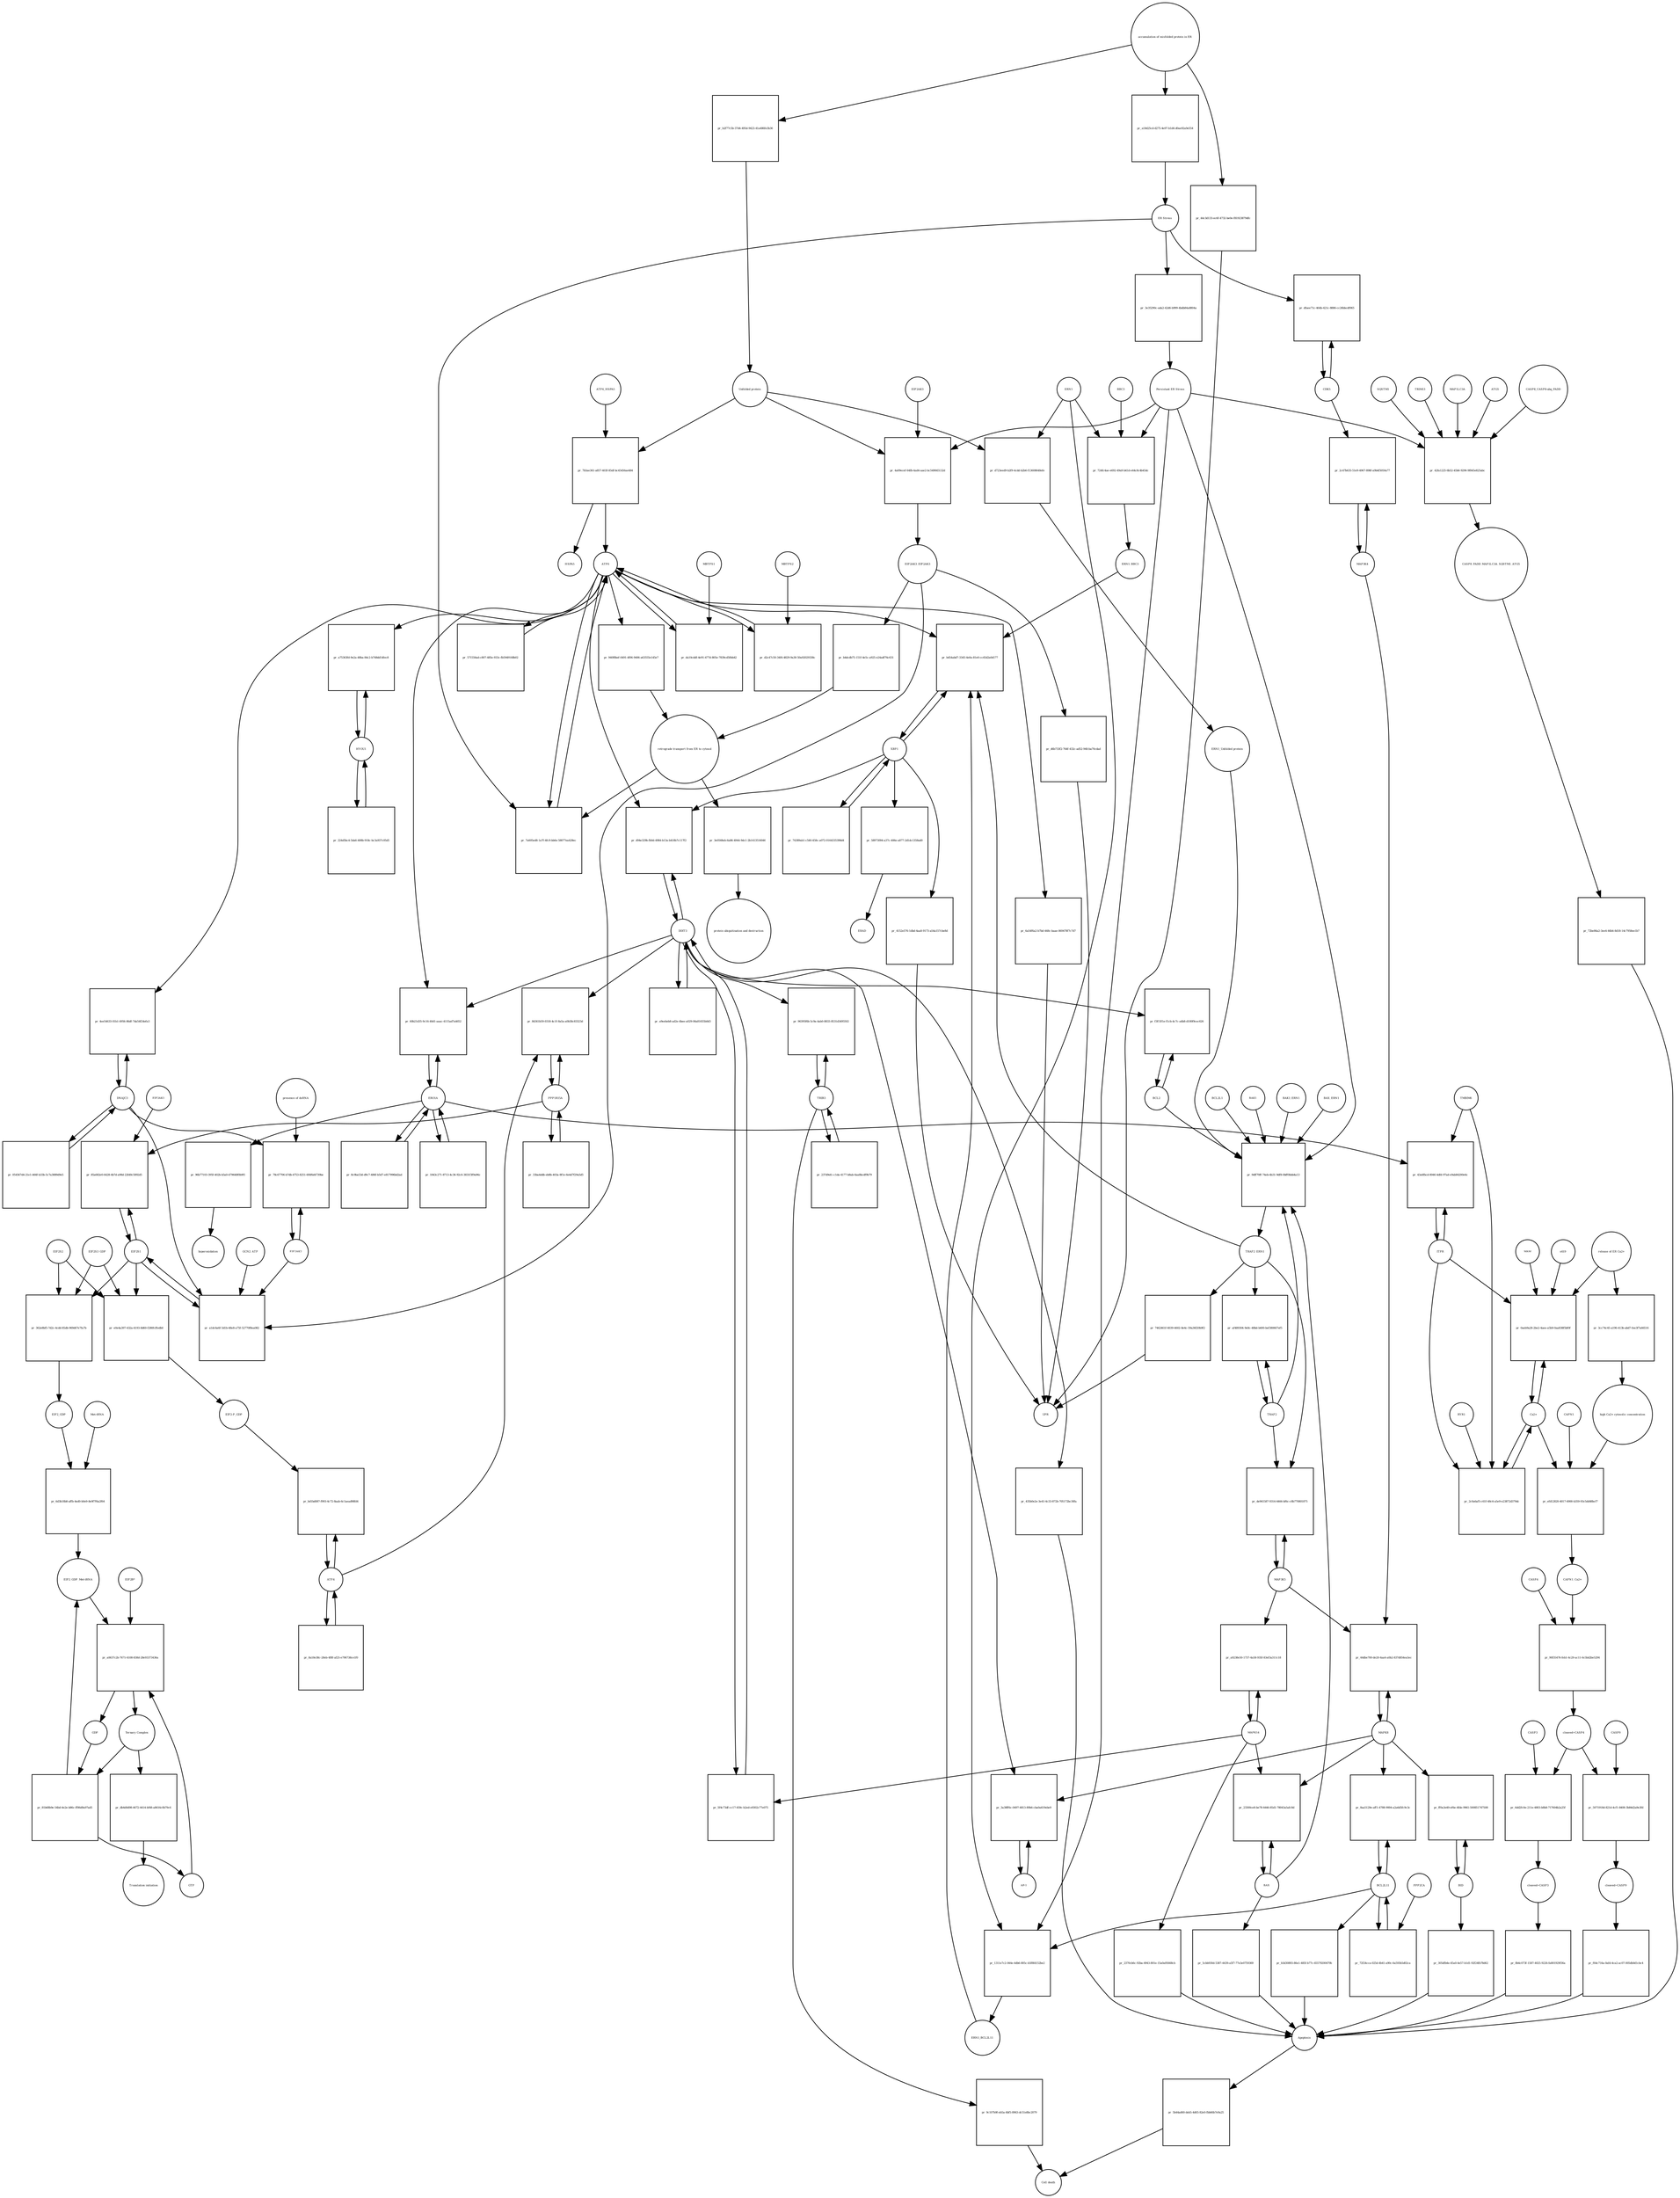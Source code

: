 strict digraph  {
ATF6_HSPA5 [annotation="", bipartite=0, cls=complex, fontsize=4, label=ATF6_HSPA5, shape=circle];
"pr_7b5ae361-a857-403f-85df-bc45456ae484" [annotation="", bipartite=1, cls=process, fontsize=4, label="pr_7b5ae361-a857-403f-85df-bc45456ae484", shape=square];
ATF6 [annotation="urn_miriam_hgnc.symbol_ATF6", bipartite=0, cls=macromolecule, fontsize=4, label=ATF6, shape=circle];
HSPA5 [annotation="urn_miriam_hgnc.symbol_HSPA5", bipartite=0, cls=macromolecule, fontsize=4, label=HSPA5, shape=circle];
"Unfolded protein" [annotation="", bipartite=0, cls=macromolecule, fontsize=4, label="Unfolded protein", shape=circle];
ERN1 [annotation="urn_miriam_hgnc.symbol_ERN1", bipartite=0, cls=macromolecule, fontsize=4, label=ERN1, shape=circle];
"pr_d723eed9-b2f9-4cdd-b2b6-f13608648efe" [annotation="", bipartite=1, cls=process, fontsize=4, label="pr_d723eed9-b2f9-4cdd-b2b6-f13608648efe", shape=square];
"ERN1_Unfolded protein" [annotation="", bipartite=0, cls=complex, fontsize=4, label="ERN1_Unfolded protein", shape=circle];
EIF2AK3_EIF2AK3 [annotation="", bipartite=0, cls=complex, fontsize=4, label=EIF2AK3_EIF2AK3, shape=circle];
"pr_b4dcdb75-151f-4e5c-a925-e24adf76c631" [annotation="", bipartite=1, cls=process, fontsize=4, label="pr_b4dcdb75-151f-4e5c-a925-e24adf76c631", shape=square];
"retrograde transport from ER to cytosol" [annotation="", bipartite=0, cls=phenotype, fontsize=4, label="retrograde transport from ER to cytosol", shape=circle];
"pr_940f8bef-0491-4f06-9406-a63555e145e7" [annotation="", bipartite=1, cls=process, fontsize=4, label="pr_940f8bef-0491-4f06-9406-a63555e145e7", shape=square];
"pr_3e0568eb-6a86-4944-9dc1-2b1413516046" [annotation="", bipartite=1, cls=process, fontsize=4, label="pr_3e0568eb-6a86-4944-9dc1-2b1413516046", shape=square];
"protein ubiquitination and destruction" [annotation="", bipartite=0, cls=phenotype, fontsize=4, label="protein ubiquitination and destruction", shape=circle];
"pr_9dff70ff-74eb-4b31-9df8-0bff0bbb4a13" [annotation="", bipartite=1, cls=process, fontsize=4, label="pr_9dff70ff-74eb-4b31-9df8-0bff0bbb4a13", shape=square];
TRAF2_ERN1 [annotation="", bipartite=0, cls=complex, fontsize=4, label=TRAF2_ERN1, shape=circle];
BAK1_ERN1 [annotation="", bipartite=0, cls=complex, fontsize=4, label=BAK1_ERN1, shape=circle];
BAX_ERN1 [annotation="", bipartite=0, cls=complex, fontsize=4, label=BAX_ERN1, shape=circle];
BCL2 [annotation="urn_miriam_hgnc.symbol_BCL2", bipartite=0, cls="nucleic acid feature", fontsize=4, label=BCL2, shape=circle];
BCL2L1 [annotation="urn_miriam_hgnc.symbol_BCL2L1", bipartite=0, cls=macromolecule, fontsize=4, label=BCL2L1, shape=circle];
"Persistant ER Stress" [annotation="", bipartite=0, cls=phenotype, fontsize=4, label="Persistant ER Stress", shape=circle];
BAX [annotation="urn_miriam_hgnc.symbol_BAX", bipartite=0, cls=macromolecule, fontsize=4, label=BAX, shape=circle];
BAK1 [annotation="urn_miriam_hgnc.symbol_BAK1", bipartite=0, cls=macromolecule, fontsize=4, label=BAK1, shape=circle];
TRAF2 [annotation="urn_miriam_hgnc.symbol_TRAF2", bipartite=0, cls=macromolecule, fontsize=4, label=TRAF2, shape=circle];
XBP1 [annotation="urn_miriam_hgnc.symbol_XBP1", bipartite=0, cls=macromolecule, fontsize=4, label=XBP1, shape=circle];
"pr_b454abd7-3345-4e0a-81e0-cc45d2a0d177" [annotation="", bipartite=1, cls=process, fontsize=4, label="pr_b454abd7-3345-4e0a-81e0-cc45d2a0d177", shape=square];
ERN1_BBC3 [annotation="", bipartite=0, cls=complex, fontsize=4, label=ERN1_BBC3, shape=circle];
ERN1_BCL2L11 [annotation="", bipartite=0, cls=complex, fontsize=4, label=ERN1_BCL2L11, shape=circle];
"pr_74389ab1-c540-458c-a072-0164335398d4" [annotation="", bipartite=1, cls=process, fontsize=4, label="pr_74389ab1-c540-458c-a072-0164335398d4", shape=square];
"pr_58973094-a37c-406e-a877-2d1dc1358ad0" [annotation="", bipartite=1, cls=process, fontsize=4, label="pr_58973094-a37c-406e-a877-2d1dc1358ad0", shape=square];
ERAD [annotation="", bipartite=0, cls=phenotype, fontsize=4, label=ERAD, shape=circle];
"pr_4152e576-1dbd-4aa8-9173-a54a157cbe8d" [annotation="", bipartite=1, cls=process, fontsize=4, label="pr_4152e576-1dbd-4aa8-9173-a54a157cbe8d", shape=square];
UPR [annotation="", bipartite=0, cls=phenotype, fontsize=4, label=UPR, shape=circle];
"pr_af489304-9e8c-48bd-b400-bef380667ef5" [annotation="", bipartite=1, cls=process, fontsize=4, label="pr_af489304-9e8c-48bd-b400-bef380667ef5", shape=square];
MAPK8 [annotation="urn_miriam_hgnc.symbol_MAPK8", bipartite=0, cls=macromolecule, fontsize=4, label=MAPK8, shape=circle];
"pr_44dbe700-de20-4aa4-a0b2-837d854ea5ec" [annotation="", bipartite=1, cls=process, fontsize=4, label="pr_44dbe700-de20-4aa4-a0b2-837d854ea5ec", shape=square];
MAP3K4 [annotation="urn_miriam_hgnc.symbol_MAP3K4", bipartite=0, cls=macromolecule, fontsize=4, label=MAP3K4, shape=circle];
MAP3K5 [annotation="urn_miriam_hgnc.symbol_MAP3K5", bipartite=0, cls=macromolecule, fontsize=4, label=MAP3K5, shape=circle];
MAPK14 [annotation="urn_miriam_hgnc.symbol_MAPK14", bipartite=0, cls=macromolecule, fontsize=4, label=MAPK14, shape=circle];
"pr_a9238e50-1737-4a58-935f-83ef3a311c18" [annotation="", bipartite=1, cls=process, fontsize=4, label="pr_a9238e50-1737-4a58-935f-83ef3a311c18", shape=square];
"pr_2370cb6c-92ba-4943-801e-15a0a95668cb" [annotation="", bipartite=1, cls=process, fontsize=4, label="pr_2370cb6c-92ba-4943-801e-15a0a95668cb", shape=square];
Apoptosis [annotation="", bipartite=0, cls=phenotype, fontsize=4, label=Apoptosis, shape=circle];
DDIT3 [annotation="urn_miriam_hgnc.symbol_DDIT3", bipartite=0, cls=macromolecule, fontsize=4, label=DDIT3, shape=circle];
"pr_5f4c73df-cc17-459c-b2ed-e9302c77e075" [annotation="", bipartite=1, cls=process, fontsize=4, label="pr_5f4c73df-cc17-459c-b2ed-e9302c77e075", shape=square];
"pr_435b0e2e-3e41-4c33-872b-705172bc30fa" [annotation="", bipartite=1, cls=process, fontsize=4, label="pr_435b0e2e-3e41-4c33-872b-705172bc30fa", shape=square];
"pr_f3f15f1e-f1cb-4c7c-a4b8-d100f9cec626" [annotation="", bipartite=1, cls=process, fontsize=4, label="pr_f3f15f1e-f1cb-4c7c-a4b8-d100f9cec626", shape=square];
"pr_7a605ed8-1a7f-4fc9-bb6e-58077ea428ec" [annotation="", bipartite=1, cls=process, fontsize=4, label="pr_7a605ed8-1a7f-4fc9-bb6e-58077ea428ec", shape=square];
"ER Stress" [annotation="", bipartite=0, cls=phenotype, fontsize=4, label="ER Stress", shape=circle];
"pr_da10cddf-4e91-477d-805e-7839cd50bb42" [annotation="", bipartite=1, cls=process, fontsize=4, label="pr_da10cddf-4e91-477d-805e-7839cd50bb42", shape=square];
MBTPS1 [annotation="urn_miriam_hgnc.symbol_MBTPS1", bipartite=0, cls=macromolecule, fontsize=4, label=MBTPS1, shape=circle];
"pr_d2c47c50-34f4-4829-9a30-50a92029338c" [annotation="", bipartite=1, cls=process, fontsize=4, label="pr_d2c47c50-34f4-4829-9a30-50a92029338c", shape=square];
MBTPS2 [annotation="urn_miriam_hgnc.symbol_MBTPS2", bipartite=0, cls=macromolecule, fontsize=4, label=MBTPS2, shape=circle];
"pr_571556ad-c807-485e-933c-fb5949168b02" [annotation="", bipartite=1, cls=process, fontsize=4, label="pr_571556ad-c807-485e-933c-fb5949168b02", shape=square];
"pr_a9eebeb8-ad2e-4bee-a029-06a81655b0d3" [annotation="", bipartite=1, cls=process, fontsize=4, label="pr_a9eebeb8-ad2e-4bee-a029-06a81655b0d3", shape=square];
"pr_d94e329b-fb0d-4984-b13a-b418b7c117f2" [annotation="", bipartite=1, cls=process, fontsize=4, label="pr_d94e329b-fb0d-4984-b13a-b418b7c117f2", shape=square];
EIF2S1 [annotation="urn_miriam_hgnc.symbol_EIF2S1", bipartite=0, cls=macromolecule, fontsize=4, label=EIF2S1, shape=circle];
"pr_a1dc6a6f-5d1b-48e8-a75f-52770f8ea082" [annotation="", bipartite=1, cls=process, fontsize=4, label="pr_a1dc6a6f-5d1b-48e8-a75f-52770f8ea082", shape=square];
GCN2_ATP [annotation="", bipartite=0, cls=complex, fontsize=4, label=GCN2_ATP, shape=circle];
EIF2AK2 [annotation="urn_miriam_hgnc.symbol_EIF2AK2", bipartite=0, cls=macromolecule, fontsize=4, label=EIF2AK2, shape=circle];
DNAJC3 [annotation="urn_miriam_hgnc.symbol_DNAJC3", bipartite=0, cls=macromolecule, fontsize=4, label=DNAJC3, shape=circle];
EIF2S2 [annotation="urn_miriam_hgnc.symbol_EIF2S2", bipartite=0, cls=macromolecule, fontsize=4, label=EIF2S2, shape=circle];
"pr_362e8bf5-7d2c-4cdd-85db-969d67e7fa7b" [annotation="", bipartite=1, cls=process, fontsize=4, label="pr_362e8bf5-7d2c-4cdd-85db-969d67e7fa7b", shape=square];
EIF2S3_GDP [annotation="", bipartite=0, cls=complex, fontsize=4, label=EIF2S3_GDP, shape=circle];
EIF2_GDP [annotation="", bipartite=0, cls=complex, fontsize=4, label=EIF2_GDP, shape=circle];
"EIF2_GDP_Met-tRNA" [annotation="", bipartite=0, cls=complex, fontsize=4, label="EIF2_GDP_Met-tRNA", shape=circle];
"pr_a0637c2b-7671-4108-838d-28e93373436a" [annotation="", bipartite=1, cls=process, fontsize=4, label="pr_a0637c2b-7671-4108-838d-28e93373436a", shape=square];
"Ternary Complex" [annotation="", bipartite=0, cls=complex, fontsize=4, label="Ternary Complex", shape=circle];
"EIF2B*" [annotation="", bipartite=0, cls=complex, fontsize=4, label="EIF2B*", shape=circle];
GTP [annotation="urn_miriam_obo.chebi_CHEBI%3A57600", bipartite=0, cls="simple chemical", fontsize=4, label=GTP, shape=circle];
GDP [annotation="urn_miriam_obo.chebi_CHEBI%3A65180", bipartite=0, cls="simple chemical", fontsize=4, label=GDP, shape=circle];
"pr_81b68b9e-54bd-4e2e-b86c-ff86d9a97ad5" [annotation="", bipartite=1, cls=process, fontsize=4, label="pr_81b68b9e-54bd-4e2e-b86c-ff86d9a97ad5", shape=square];
ATF4 [annotation="urn_miriam_hgnc.symbol_ATF4", bipartite=0, cls=macromolecule, fontsize=4, label=ATF4, shape=circle];
"pr_bd1bd087-f993-4c72-8aab-6c1aead98fd4" [annotation="", bipartite=1, cls=process, fontsize=4, label="pr_bd1bd087-f993-4c72-8aab-6c1aead98fd4", shape=square];
"EIF2-P_GDP" [annotation="", bipartite=0, cls=complex, fontsize=4, label="EIF2-P_GDP", shape=circle];
"pr_8a18e38c-28eb-4f8f-af25-e796738ce1f0" [annotation="", bipartite=1, cls=process, fontsize=4, label="pr_8a18e38c-28eb-4f8f-af25-e796738ce1f0", shape=square];
PPP1R15A [annotation="urn_miriam_hgnc.symbol_PPP1R15A", bipartite=0, cls=macromolecule, fontsize=4, label=PPP1R15A, shape=circle];
"pr_84361b59-0318-4c1f-8a5a-a0b58c83323d" [annotation="", bipartite=1, cls=process, fontsize=4, label="pr_84361b59-0318-4c1f-8a5a-a0b58c83323d", shape=square];
"pr_33ba4ddb-eb8b-403a-8f1e-6e4d7f29a5d5" [annotation="", bipartite=1, cls=process, fontsize=4, label="pr_33ba4ddb-eb8b-403a-8f1e-6e4d7f29a5d5", shape=square];
"pr_db4d0d98-4672-4414-bf48-a8616c0b79c6" [annotation="", bipartite=1, cls=process, fontsize=4, label="pr_db4d0d98-4672-4414-bf48-a8616c0b79c6", shape=square];
"Translation initiation" [annotation="", bipartite=0, cls=phenotype, fontsize=4, label="Translation initiation", shape=circle];
"pr_de961587-9314-4466-bf6c-c8b770801875" [annotation="", bipartite=1, cls=process, fontsize=4, label="pr_de961587-9314-4466-bf6c-c8b770801875", shape=square];
ERO1A [annotation="urn_miriam_hgnc.symbol_ERO1A", bipartite=0, cls=macromolecule, fontsize=4, label=ERO1A, shape=circle];
"pr_60b21d35-9c16-40d1-aaac-4115ad7a4652" [annotation="", bipartite=1, cls=process, fontsize=4, label="pr_60b21d35-9c16-40d1-aaac-4115ad7a4652", shape=square];
"pr_1843c271-8713-4c36-92c6-3831f3f9a96c" [annotation="", bipartite=1, cls=process, fontsize=4, label="pr_1843c271-8713-4c36-92c6-3831f3f9a96c", shape=square];
"pr_85a682e0-6428-4b7d-a98d-22fd0c5892d5" [annotation="", bipartite=1, cls=process, fontsize=4, label="pr_85a682e0-6428-4b7d-a98d-22fd0c5892d5", shape=square];
EIF2AK1 [annotation="urn_miriam_hgnc.symbol_EIF2AK1", bipartite=0, cls=macromolecule, fontsize=4, label=EIF2AK1, shape=circle];
"pr_23300ce8-be78-4446-85d1-78043a5afc8d" [annotation="", bipartite=1, cls=process, fontsize=4, label="pr_23300ce8-be78-4446-85d1-78043a5afc8d", shape=square];
"pr_5cbb930d-5387-4439-a5f7-77e3e0759369" [annotation="", bipartite=1, cls=process, fontsize=4, label="pr_5cbb930d-5387-4439-a5f7-77e3e0759369", shape=square];
"Ca2+" [annotation="urn_miriam_obo.chebi_CHEBI%3A29108", bipartite=0, cls="simple chemical", fontsize=4, label="Ca2+", shape=circle];
"pr_0aeb9a28-2be2-4aee-a5b9-0aa838f5bf0f" [annotation="", bipartite=1, cls=process, fontsize=4, label="pr_0aeb9a28-2be2-4aee-a5b9-0aa838f5bf0f", shape=square];
"release of ER Ca2+" [annotation="", bipartite=0, cls=phenotype, fontsize=4, label="release of ER Ca2+", shape=circle];
ITPR [annotation="urn_miriam_hgnc.symbol_ITPR1|urn_miriam_hgnc.symbol_ITPR2|urn_miriam_hgnc.symbol_ITPR3", bipartite=0, cls=macromolecule, fontsize=4, label=ITPR, shape=circle];
MAM [annotation="", bipartite=0, cls=phenotype, fontsize=4, label=MAM, shape=circle];
s619 [annotation="", bipartite=0, cls=complex, fontsize=4, label=s619, shape=circle];
"pr_2c47b635-51e9-4967-898f-a9b4f5050a77" [annotation="", bipartite=1, cls=process, fontsize=4, label="pr_2c47b635-51e9-4967-898f-a9b4f5050a77", shape=square];
CDK5 [annotation="urn_miriam_hgnc.symbol_CDK5", bipartite=0, cls=macromolecule, fontsize=4, label=CDK5, shape=circle];
"pr_dfaee71c-464b-421c-8886-cc26bbcdf065" [annotation="", bipartite=1, cls="uncertain process", fontsize=4, label="pr_dfaee71c-464b-421c-8886-cc26bbcdf065", shape=square];
"pr_5b44ad60-deb5-4d65-82e0-fbb66b7e9a25" [annotation="", bipartite=1, cls=process, fontsize=4, label="pr_5b44ad60-deb5-4d65-82e0-fbb66b7e9a25", shape=square];
"Cell death" [annotation="", bipartite=0, cls=phenotype, fontsize=4, label="Cell death", shape=circle];
"pr_2c0a6af5-c61f-48c4-a5e9-e23872d379dc" [annotation="", bipartite=1, cls=process, fontsize=4, label="pr_2c0a6af5-c61f-48c4-a5e9-e23872d379dc", shape=square];
TMBIM6 [annotation="urn_miriam_hgnc.symbol_TMBIM6", bipartite=0, cls=macromolecule, fontsize=4, label=TMBIM6, shape=circle];
RYR1 [annotation="urn_miriam_hgnc.symbol_RYR1", bipartite=0, cls=macromolecule, fontsize=4, label=RYR1, shape=circle];
EIF2AK3 [annotation="urn_miriam_hgnc.symbol_EIF2AK3", bipartite=0, cls=macromolecule, fontsize=4, label=EIF2AK3, shape=circle];
"pr_4a09ecef-64fb-4ad4-aae2-bc549845132d" [annotation="", bipartite=1, cls=process, fontsize=4, label="pr_4a09ecef-64fb-4ad4-aae2-bc549845132d", shape=square];
"pr_96b77103-395f-402b-b5a0-479648f0b9f1" [annotation="", bipartite=1, cls=process, fontsize=4, label="pr_96b77103-395f-402b-b5a0-479648f0b9f1", shape=square];
hyperoxidation [annotation="", bipartite=0, cls=phenotype, fontsize=4, label=hyperoxidation, shape=circle];
"pr_8c9ba53d-d9c7-486f-b5d7-e817996bd2ad" [annotation="", bipartite=1, cls=process, fontsize=4, label="pr_8c9ba53d-d9c7-486f-b5d7-e817996bd2ad", shape=square];
"pr_3e35290c-ada2-42d6-b999-4bdb84a8804a" [annotation="", bipartite=1, cls=process, fontsize=4, label="pr_3e35290c-ada2-42d6-b999-4bdb84a8804a", shape=square];
"CASP8_CASP8-ubq_FADD" [annotation="", bipartite=0, cls=complex, fontsize=4, label="CASP8_CASP8-ubq_FADD", shape=circle];
"pr_42fa1225-6b52-45b6-9296-9f845e825abc" [annotation="", bipartite=1, cls=process, fontsize=4, label="pr_42fa1225-6b52-45b6-9296-9f845e825abc", shape=square];
"SQSTM1 " [annotation="urn_miriam_hgnc.symbol_SQSTM1", bipartite=0, cls=macromolecule, fontsize=4, label="SQSTM1 ", shape=circle];
CASP8_FADD_MAP1LC3A_SQSTM1_ATG5 [annotation="", bipartite=0, cls=complex, fontsize=4, label=CASP8_FADD_MAP1LC3A_SQSTM1_ATG5, shape=circle];
TRIM13 [annotation="urn_miriam_hgnc.symbol_TRIM13", bipartite=0, cls=macromolecule, fontsize=4, label=TRIM13, shape=circle];
MAP1LC3A [annotation="urn_miriam_hgnc.symbol_MAP1LC3A", bipartite=0, cls=macromolecule, fontsize=4, label=MAP1LC3A, shape=circle];
ATG5 [annotation="urn_miriam_hgnc.symbol_ATG5", bipartite=0, cls=macromolecule, fontsize=4, label=ATG5, shape=circle];
"pr_72be86a2-3ee4-46b4-8d18-14c7958ee1b7" [annotation="", bipartite=1, cls=process, fontsize=4, label="pr_72be86a2-3ee4-46b4-8d18-14c7958ee1b7", shape=square];
"AP-1" [annotation="urn_miriam_hgnc.symbol_FOS|urn_miriam_hgnc.symbol_FOSB|urn_miriam_hgnc.symbol_FOSL1|urn_miriam_hgnc.symbol_FOSL2|urn_miriam_hgnc.symbol_JUN|urn_miriam_hgnc.symbol_JUNB|urn_miriam_hgnc.symbol_JUND", bipartite=0, cls=macromolecule, fontsize=4, label="AP-1", shape=circle];
"pr_3a38ff6c-0497-4813-89b6-cba0a619ebe9" [annotation="", bipartite=1, cls=process, fontsize=4, label="pr_3a38ff6c-0497-4813-89b6-cba0a619ebe9", shape=square];
"pr_78c67706-b7db-4753-8251-6f4f6d4739be" [annotation="", bipartite=1, cls=process, fontsize=4, label="pr_78c67706-b7db-4753-8251-6f4f6d4739be", shape=square];
"presence of dsRNA" [annotation="", bipartite=0, cls=phenotype, fontsize=4, label="presence of dsRNA", shape=circle];
"Met-tRNA" [annotation="urn_miriam_hgnc_HGNC%3A34779", bipartite=0, cls="nucleic acid feature", fontsize=4, label="Met-tRNA", shape=circle];
"pr_6d3b18b8-affb-4ed0-b0e9-8e9f7f6a2f64" [annotation="", bipartite=1, cls=process, fontsize=4, label="pr_6d3b18b8-affb-4ed0-b0e9-8e9f7f6a2f64", shape=square];
"pr_e0e4a397-432a-4193-8d60-f280fcffedb0" [annotation="", bipartite=1, cls=process, fontsize=4, label="pr_e0e4a397-432a-4193-8d60-f280fcffedb0", shape=square];
"accumulation of misfolded protein in ER" [annotation="", bipartite=0, cls=phenotype, fontsize=4, label="accumulation of misfolded protein in ER", shape=circle];
"pr_b2f77c5b-37d4-495d-9423-41a486fe3b36" [annotation="", bipartite=1, cls=process, fontsize=4, label="pr_b2f77c5b-37d4-495d-9423-41a486fe3b36", shape=square];
"pr_a18d25cd-d275-4e97-b1d4-d0ae92a9e554" [annotation="", bipartite=1, cls=process, fontsize=4, label="pr_a18d25cd-d275-4e97-b1d4-d0ae92a9e554", shape=square];
"pr_44c3d133-ec6f-4732-be0e-f81923879dfc" [annotation="", bipartite=1, cls=process, fontsize=4, label="pr_44c3d133-ec6f-4732-be0e-f81923879dfc", shape=square];
"pr_d6b733f2-764f-432c-ad52-94fcba70cdad" [annotation="", bipartite=1, cls=process, fontsize=4, label="pr_d6b733f2-764f-432c-ad52-94fcba70cdad", shape=square];
"pr_7462461f-6039-4602-8e4c-59a36f20b9f2" [annotation="", bipartite=1, cls=process, fontsize=4, label="pr_7462461f-6039-4602-8e4c-59a36f20b9f2", shape=square];
"pr_6a54f6a2-b7bd-448c-baae-069478f7c7d7" [annotation="", bipartite=1, cls=process, fontsize=4, label="pr_6a54f6a2-b7bd-448c-baae-069478f7c7d7", shape=square];
BCL2L11 [annotation="urn_miriam_hgnc.symbol_BCL2L11", bipartite=0, cls=macromolecule, fontsize=4, label=BCL2L11, shape=circle];
"pr_8aa5129e-aff1-4788-9004-a2a6d5fc9c3c" [annotation="", bipartite=1, cls=process, fontsize=4, label="pr_8aa5129e-aff1-4788-9004-a2a6d5fc9c3c", shape=square];
BID [annotation="urn_miriam_hgnc.symbol_BID", bipartite=0, cls=macromolecule, fontsize=4, label=BID, shape=circle];
"pr_ff0a3e49-ef6e-4fde-9961-500851747508" [annotation="", bipartite=1, cls=process, fontsize=4, label="pr_ff0a3e49-ef6e-4fde-9961-500851747508", shape=square];
"pr_b5d30893-86e1-485f-b77c-65579200479b" [annotation="", bipartite=1, cls=process, fontsize=4, label="pr_b5d30893-86e1-485f-b77c-65579200479b", shape=square];
"pr_305dfb4e-45a0-4e57-b1d1-92f24fb78d62" [annotation="", bipartite=1, cls=process, fontsize=4, label="pr_305dfb4e-45a0-4e57-b1d1-92f24fb78d62", shape=square];
"pr_1311e7c2-044e-4db6-805c-b5f8fd152be2" [annotation="", bipartite=1, cls=process, fontsize=4, label="pr_1311e7c2-044e-4db6-805c-b5f8fd152be2", shape=square];
"pr_724fc4ae-e692-49a9-b41d-e44c8c4b45dc" [annotation="", bipartite=1, cls=process, fontsize=4, label="pr_724fc4ae-e692-49a9-b41d-e44c8c4b45dc", shape=square];
BBC3 [annotation="urn_miriam_hgnc.symbol_BBC3", bipartite=0, cls=macromolecule, fontsize=4, label=BBC3, shape=circle];
"pr_72f24cca-025d-4b41-a90c-6a593b5d02ca" [annotation="", bipartite=1, cls=process, fontsize=4, label="pr_72f24cca-025d-4b41-a90c-6a593b5d02ca", shape=square];
PPP2CA [annotation="urn_miriam_hgnc.symbol_PPP2CA", bipartite=0, cls=macromolecule, fontsize=4, label=PPP2CA, shape=circle];
TRIB3 [annotation="urn_miriam_hgnc.symbol_TRIB3", bipartite=0, cls=macromolecule, fontsize=4, label=TRIB3, shape=circle];
"pr_96395f6b-5c9a-4ab0-8833-8531d3495502" [annotation="", bipartite=1, cls=process, fontsize=4, label="pr_96395f6b-5c9a-4ab0-8833-8531d3495502", shape=square];
"pr_237d9efc-c1da-4177-b8ab-6aa8bcdf9b79" [annotation="", bipartite=1, cls=process, fontsize=4, label="pr_237d9efc-c1da-4177-b8ab-6aa8bcdf9b79", shape=square];
"pr_9c107b9f-eb5a-4bf5-8963-dc51e8bc2079" [annotation="", bipartite=1, cls=process, fontsize=4, label="pr_9c107b9f-eb5a-4bf5-8963-dc51e8bc2079", shape=square];
"pr_3cc74c45-a196-413b-abd7-fee3f7a66516" [annotation="", bipartite=1, cls=process, fontsize=4, label="pr_3cc74c45-a196-413b-abd7-fee3f7a66516", shape=square];
"high Ca2+ cytosolic concentration" [annotation="", bipartite=0, cls=phenotype, fontsize=4, label="high Ca2+ cytosolic concentration", shape=circle];
"pr_4ee54633-01b1-4956-86df-7da54f24efa3" [annotation="", bipartite=1, cls=process, fontsize=4, label="pr_4ee54633-01b1-4956-86df-7da54f24efa3", shape=square];
"pr_054567d4-21e1-466f-b33b-5c7a3889d9e5" [annotation="", bipartite=1, cls=process, fontsize=4, label="pr_054567d4-21e1-466f-b33b-5c7a3889d9e5", shape=square];
"pr_43a6fbcd-8046-4dfd-97ad-e9ab84200e6c" [annotation="", bipartite=1, cls=process, fontsize=4, label="pr_43a6fbcd-8046-4dfd-97ad-e9ab84200e6c", shape=square];
CASP4 [annotation="urn_miriam_hgnc.symbol_CASP4", bipartite=0, cls=macromolecule, fontsize=4, label=CASP4, shape=circle];
"pr_90f35476-feb1-4c29-ac11-6c5bd2be5294" [annotation="", bipartite=1, cls=process, fontsize=4, label="pr_90f35476-feb1-4c29-ac11-6c5bd2be5294", shape=square];
"cleaved~CASP4" [annotation="urn_miriam_hgnc.symbol_CASP4", bipartite=0, cls=macromolecule, fontsize=4, label="cleaved~CASP4", shape=circle];
"CAPN1_Ca2+" [annotation="", bipartite=0, cls=complex, fontsize=4, label="CAPN1_Ca2+", shape=circle];
CASP3 [annotation="urn_miriam_hgnc.symbol_CASP3", bipartite=0, cls=macromolecule, fontsize=4, label=CASP3, shape=circle];
"pr_6dd2fc0e-211e-4803-b8b8-717604b2a25f" [annotation="", bipartite=1, cls=process, fontsize=4, label="pr_6dd2fc0e-211e-4803-b8b8-717604b2a25f", shape=square];
"cleaved~CASP3" [annotation="urn_miriam_hgnc.symbol_CASP3", bipartite=0, cls=macromolecule, fontsize=4, label="cleaved~CASP3", shape=circle];
CASP9 [annotation="urn_miriam_hgnc.symbol_CSAP9", bipartite=0, cls=macromolecule, fontsize=4, label=CASP9, shape=circle];
"pr_5071918d-821d-4cf1-8408-3b84d2a9e3fd" [annotation="", bipartite=1, cls=process, fontsize=4, label="pr_5071918d-821d-4cf1-8408-3b84d2a9e3fd", shape=square];
"cleaved~CASP9" [annotation="urn_miriam_hgnc.symbol_CASP9", bipartite=0, cls=macromolecule, fontsize=4, label="cleaved~CASP9", shape=circle];
CAPN1 [annotation="urn_miriam_hgnc.symbol_CAPN1", bipartite=0, cls=macromolecule, fontsize=4, label=CAPN1, shape=circle];
"pr_efd12820-4017-4900-b359-93c5dd48bcf7" [annotation="", bipartite=1, cls=process, fontsize=4, label="pr_efd12820-4017-4900-b359-93c5dd48bcf7", shape=square];
"pr_8b6c073f-1587-4025-9226-fa801929f36a" [annotation="", bipartite=1, cls=process, fontsize=4, label="pr_8b6c073f-1587-4025-9226-fa801929f36a", shape=square];
"pr_f64c716a-0afd-4ca2-ac07-005db0d1cbc4" [annotation="", bipartite=1, cls=process, fontsize=4, label="pr_f64c716a-0afd-4ca2-ac07-005db0d1cbc4", shape=square];
HYOU1 [annotation="urn_miriam_hgnc.symbol_HYOU1", bipartite=0, cls=macromolecule, fontsize=4, label=HYOU1, shape=circle];
"pr_a75363fd-9e2a-48ba-84c2-b748dd14fec8" [annotation="", bipartite=1, cls=process, fontsize=4, label="pr_a75363fd-9e2a-48ba-84c2-b748dd14fec8", shape=square];
"pr_224d5bc4-5da6-408b-918c-bc3a937c05d5" [annotation="", bipartite=1, cls=process, fontsize=4, label="pr_224d5bc4-5da6-408b-918c-bc3a937c05d5", shape=square];
ATF6_HSPA5 -> "pr_7b5ae361-a857-403f-85df-bc45456ae484"  [annotation="", interaction_type=consumption];
"pr_7b5ae361-a857-403f-85df-bc45456ae484" -> ATF6  [annotation="", interaction_type=production];
"pr_7b5ae361-a857-403f-85df-bc45456ae484" -> HSPA5  [annotation="", interaction_type=production];
ATF6 -> "pr_940f8bef-0491-4f06-9406-a63555e145e7"  [annotation="", interaction_type=consumption];
ATF6 -> "pr_b454abd7-3345-4e0a-81e0-cc45d2a0d177"  [annotation="urn_miriam_pubmed_26587781|urn_miriam_pubmed_23430059", interaction_type=catalysis];
ATF6 -> "pr_7a605ed8-1a7f-4fc9-bb6e-58077ea428ec"  [annotation="", interaction_type=consumption];
ATF6 -> "pr_da10cddf-4e91-477d-805e-7839cd50bb42"  [annotation="", interaction_type=consumption];
ATF6 -> "pr_d2c47c50-34f4-4829-9a30-50a92029338c"  [annotation="", interaction_type=consumption];
ATF6 -> "pr_571556ad-c807-485e-933c-fb5949168b02"  [annotation="", interaction_type=consumption];
ATF6 -> "pr_d94e329b-fb0d-4984-b13a-b418b7c117f2"  [annotation="urn_miriam_pubmed_26587781|urn_miriam_pubmed_17991856|urn_miriam_pubmed_28843399", interaction_type=catalysis];
ATF6 -> "pr_60b21d35-9c16-40d1-aaac-4115ad7a4652"  [annotation="urn_miriam_pubmed_23850759|urn_miriam_pubmed_25387528", interaction_type=catalysis];
ATF6 -> "pr_6a54f6a2-b7bd-448c-baae-069478f7c7d7"  [annotation="", interaction_type=consumption];
ATF6 -> "pr_4ee54633-01b1-4956-86df-7da54f24efa3"  [annotation="urn_miriam_pubmed_12601012|urn_miriam_pubmed_18360008", interaction_type=catalysis];
ATF6 -> "pr_a75363fd-9e2a-48ba-84c2-b748dd14fec8"  [annotation=urn_miriam_pubmed_18360008, interaction_type=catalysis];
"Unfolded protein" -> "pr_7b5ae361-a857-403f-85df-bc45456ae484"  [annotation="urn_miriam_pubmed_19509052|urn_miriam_pubmed_12847084|urn_miriam_pubmed_23850759", interaction_type=catalysis];
"Unfolded protein" -> "pr_d723eed9-b2f9-4cdd-b2b6-f13608648efe"  [annotation="", interaction_type=consumption];
"Unfolded protein" -> "pr_4a09ecef-64fb-4ad4-aae2-bc549845132d"  [annotation=urn_miriam_pubmed_17991856, interaction_type=catalysis];
ERN1 -> "pr_d723eed9-b2f9-4cdd-b2b6-f13608648efe"  [annotation="", interaction_type=consumption];
ERN1 -> "pr_1311e7c2-044e-4db6-805c-b5f8fd152be2"  [annotation="", interaction_type=consumption];
ERN1 -> "pr_724fc4ae-e692-49a9-b41d-e44c8c4b45dc"  [annotation="", interaction_type=consumption];
"pr_d723eed9-b2f9-4cdd-b2b6-f13608648efe" -> "ERN1_Unfolded protein"  [annotation="", interaction_type=production];
"ERN1_Unfolded protein" -> "pr_9dff70ff-74eb-4b31-9df8-0bff0bbb4a13"  [annotation="", interaction_type=consumption];
EIF2AK3_EIF2AK3 -> "pr_b4dcdb75-151f-4e5c-a925-e24adf76c631"  [annotation="", interaction_type=consumption];
EIF2AK3_EIF2AK3 -> "pr_a1dc6a6f-5d1b-48e8-a75f-52770f8ea082"  [annotation="urn_miriam_pubmed_12667446|urn_miriam_pubmed_16246152|urn_miriam_pubmed_12601012|urn_miriam_pubmed_23850759|urn_miriam_pubmed_18360008|urn_miriam_pubmed_26587781", interaction_type=catalysis];
EIF2AK3_EIF2AK3 -> "pr_d6b733f2-764f-432c-ad52-94fcba70cdad"  [annotation="", interaction_type=consumption];
"pr_b4dcdb75-151f-4e5c-a925-e24adf76c631" -> "retrograde transport from ER to cytosol"  [annotation="", interaction_type=production];
"retrograde transport from ER to cytosol" -> "pr_3e0568eb-6a86-4944-9dc1-2b1413516046"  [annotation="", interaction_type=consumption];
"retrograde transport from ER to cytosol" -> "pr_7a605ed8-1a7f-4fc9-bb6e-58077ea428ec"  [annotation="urn_miriam_pubmed_18360008|urn_miriam_pubmed_17991856|urn_miriam_pubmed_26587781|urn_miriam_pubmed_12847084", interaction_type=inhibition];
"pr_940f8bef-0491-4f06-9406-a63555e145e7" -> "retrograde transport from ER to cytosol"  [annotation="", interaction_type=production];
"pr_3e0568eb-6a86-4944-9dc1-2b1413516046" -> "protein ubiquitination and destruction"  [annotation="", interaction_type=production];
"pr_9dff70ff-74eb-4b31-9df8-0bff0bbb4a13" -> TRAF2_ERN1  [annotation="", interaction_type=production];
TRAF2_ERN1 -> "pr_b454abd7-3345-4e0a-81e0-cc45d2a0d177"  [annotation="urn_miriam_pubmed_26587781|urn_miriam_pubmed_23430059", interaction_type=catalysis];
TRAF2_ERN1 -> "pr_af489304-9e8c-48bd-b400-bef380667ef5"  [annotation=urn_miriam_pubmed_23850759, interaction_type=catalysis];
TRAF2_ERN1 -> "pr_de961587-9314-4466-bf6c-c8b770801875"  [annotation=urn_miriam_pubmed_23850759, interaction_type=catalysis];
TRAF2_ERN1 -> "pr_7462461f-6039-4602-8e4c-59a36f20b9f2"  [annotation="", interaction_type=consumption];
BAK1_ERN1 -> "pr_9dff70ff-74eb-4b31-9df8-0bff0bbb4a13"  [annotation="urn_miriam_pubmed_23850759|urn_miriam_pubmed_23430059|urn_miriam_pubmed_26587781", interaction_type=catalysis];
BAX_ERN1 -> "pr_9dff70ff-74eb-4b31-9df8-0bff0bbb4a13"  [annotation="urn_miriam_pubmed_23850759|urn_miriam_pubmed_23430059|urn_miriam_pubmed_26587781", interaction_type=catalysis];
BCL2 -> "pr_9dff70ff-74eb-4b31-9df8-0bff0bbb4a13"  [annotation="urn_miriam_pubmed_23850759|urn_miriam_pubmed_23430059|urn_miriam_pubmed_26587781", interaction_type=inhibition];
BCL2 -> "pr_f3f15f1e-f1cb-4c7c-a4b8-d100f9cec626"  [annotation="", interaction_type=consumption];
BCL2L1 -> "pr_9dff70ff-74eb-4b31-9df8-0bff0bbb4a13"  [annotation="urn_miriam_pubmed_23850759|urn_miriam_pubmed_23430059|urn_miriam_pubmed_26587781", interaction_type=inhibition];
"Persistant ER Stress" -> "pr_9dff70ff-74eb-4b31-9df8-0bff0bbb4a13"  [annotation="urn_miriam_pubmed_23850759|urn_miriam_pubmed_23430059|urn_miriam_pubmed_26587781", interaction_type=inhibition];
"Persistant ER Stress" -> "pr_4a09ecef-64fb-4ad4-aae2-bc549845132d"  [annotation=urn_miriam_pubmed_17991856, interaction_type=catalysis];
"Persistant ER Stress" -> "pr_42fa1225-6b52-45b6-9296-9f845e825abc"  [annotation=urn_miriam_pubmed_17991856, interaction_type=catalysis];
"Persistant ER Stress" -> "pr_1311e7c2-044e-4db6-805c-b5f8fd152be2"  [annotation="urn_miriam_pubmed_23850759|urn_miriam_pubmed_23430059|urn_miriam_pubmed_26587781", interaction_type=inhibition];
"Persistant ER Stress" -> "pr_724fc4ae-e692-49a9-b41d-e44c8c4b45dc"  [annotation="urn_miriam_pubmed_23430059|urn_miriam_pubmed_17991856", interaction_type=inhibition];
BAX -> "pr_9dff70ff-74eb-4b31-9df8-0bff0bbb4a13"  [annotation="urn_miriam_pubmed_23850759|urn_miriam_pubmed_23430059|urn_miriam_pubmed_26587781", interaction_type=catalysis];
BAX -> "pr_23300ce8-be78-4446-85d1-78043a5afc8d"  [annotation="", interaction_type=consumption];
BAX -> "pr_5cbb930d-5387-4439-a5f7-77e3e0759369"  [annotation="", interaction_type=consumption];
BAK1 -> "pr_9dff70ff-74eb-4b31-9df8-0bff0bbb4a13"  [annotation="urn_miriam_pubmed_23850759|urn_miriam_pubmed_23430059|urn_miriam_pubmed_26587781", interaction_type=catalysis];
TRAF2 -> "pr_9dff70ff-74eb-4b31-9df8-0bff0bbb4a13"  [annotation="", interaction_type=consumption];
TRAF2 -> "pr_af489304-9e8c-48bd-b400-bef380667ef5"  [annotation="", interaction_type=consumption];
TRAF2 -> "pr_de961587-9314-4466-bf6c-c8b770801875"  [annotation=urn_miriam_pubmed_23850759, interaction_type=catalysis];
XBP1 -> "pr_b454abd7-3345-4e0a-81e0-cc45d2a0d177"  [annotation="", interaction_type=consumption];
XBP1 -> "pr_74389ab1-c540-458c-a072-0164335398d4"  [annotation="", interaction_type=consumption];
XBP1 -> "pr_58973094-a37c-406e-a877-2d1dc1358ad0"  [annotation="", interaction_type=consumption];
XBP1 -> "pr_4152e576-1dbd-4aa8-9173-a54a157cbe8d"  [annotation="", interaction_type=consumption];
XBP1 -> "pr_d94e329b-fb0d-4984-b13a-b418b7c117f2"  [annotation="urn_miriam_pubmed_26587781|urn_miriam_pubmed_17991856|urn_miriam_pubmed_28843399", interaction_type=catalysis];
"pr_b454abd7-3345-4e0a-81e0-cc45d2a0d177" -> XBP1  [annotation="", interaction_type=production];
ERN1_BBC3 -> "pr_b454abd7-3345-4e0a-81e0-cc45d2a0d177"  [annotation="urn_miriam_pubmed_26587781|urn_miriam_pubmed_23430059", interaction_type=catalysis];
ERN1_BCL2L11 -> "pr_b454abd7-3345-4e0a-81e0-cc45d2a0d177"  [annotation="urn_miriam_pubmed_26587781|urn_miriam_pubmed_23430059", interaction_type=catalysis];
"pr_74389ab1-c540-458c-a072-0164335398d4" -> XBP1  [annotation="", interaction_type=production];
"pr_58973094-a37c-406e-a877-2d1dc1358ad0" -> ERAD  [annotation="", interaction_type=production];
"pr_4152e576-1dbd-4aa8-9173-a54a157cbe8d" -> UPR  [annotation="", interaction_type=production];
"pr_af489304-9e8c-48bd-b400-bef380667ef5" -> TRAF2  [annotation="", interaction_type=production];
MAPK8 -> "pr_44dbe700-de20-4aa4-a0b2-837d854ea5ec"  [annotation="", interaction_type=consumption];
MAPK8 -> "pr_23300ce8-be78-4446-85d1-78043a5afc8d"  [annotation="urn_miriam_pubmed_18191217|urn_miriam_pubmed_23430059", interaction_type=catalysis];
MAPK8 -> "pr_3a38ff6c-0497-4813-89b6-cba0a619ebe9"  [annotation="urn_miriam_pubmed_26618107|urn_miriam_pubmed_26587781|urn_miriam_pubmed_23850759", interaction_type=catalysis];
MAPK8 -> "pr_8aa5129e-aff1-4788-9004-a2a6d5fc9c3c"  [annotation="urn_miriam_pubmed_26018731|urn_miriam_pubmed_23850759", interaction_type=catalysis];
MAPK8 -> "pr_ff0a3e49-ef6e-4fde-9961-500851747508"  [annotation="urn_miriam_pubmed_23430059|urn_miriam_pubmed_11583631", interaction_type=catalysis];
"pr_44dbe700-de20-4aa4-a0b2-837d854ea5ec" -> MAPK8  [annotation="", interaction_type=production];
MAP3K4 -> "pr_44dbe700-de20-4aa4-a0b2-837d854ea5ec"  [annotation="urn_miriam_pubmed_18191217|urn_miriam_pubmed_23850759|urn_miriam_pubmed_26587781", interaction_type=catalysis];
MAP3K4 -> "pr_2c47b635-51e9-4967-898f-a9b4f5050a77"  [annotation="", interaction_type=consumption];
MAP3K5 -> "pr_44dbe700-de20-4aa4-a0b2-837d854ea5ec"  [annotation="urn_miriam_pubmed_18191217|urn_miriam_pubmed_23850759|urn_miriam_pubmed_26587781", interaction_type=catalysis];
MAP3K5 -> "pr_a9238e50-1737-4a58-935f-83ef3a311c18"  [annotation="urn_miriam_pubmed_23850759|urn_miriam_pubmed_12215209", interaction_type=catalysis];
MAP3K5 -> "pr_de961587-9314-4466-bf6c-c8b770801875"  [annotation="", interaction_type=consumption];
MAPK14 -> "pr_a9238e50-1737-4a58-935f-83ef3a311c18"  [annotation="", interaction_type=consumption];
MAPK14 -> "pr_2370cb6c-92ba-4943-801e-15a0a95668cb"  [annotation="", interaction_type=consumption];
MAPK14 -> "pr_5f4c73df-cc17-459c-b2ed-e9302c77e075"  [annotation="urn_miriam_pubmed_23850759|urn_miriam_pubmed_23430059|urn_miriam_pubmed_26137585", interaction_type=catalysis];
MAPK14 -> "pr_23300ce8-be78-4446-85d1-78043a5afc8d"  [annotation="urn_miriam_pubmed_18191217|urn_miriam_pubmed_23430059", interaction_type=catalysis];
"pr_a9238e50-1737-4a58-935f-83ef3a311c18" -> MAPK14  [annotation="", interaction_type=production];
"pr_2370cb6c-92ba-4943-801e-15a0a95668cb" -> Apoptosis  [annotation="", interaction_type=production];
Apoptosis -> "pr_5b44ad60-deb5-4d65-82e0-fbb66b7e9a25"  [annotation="", interaction_type=consumption];
DDIT3 -> "pr_5f4c73df-cc17-459c-b2ed-e9302c77e075"  [annotation="", interaction_type=consumption];
DDIT3 -> "pr_435b0e2e-3e41-4c33-872b-705172bc30fa"  [annotation="", interaction_type=consumption];
DDIT3 -> "pr_f3f15f1e-f1cb-4c7c-a4b8-d100f9cec626"  [annotation="urn_miriam_pubmed_30662442|urn_miriam_pubmed_23850759", interaction_type=inhibition];
DDIT3 -> "pr_a9eebeb8-ad2e-4bee-a029-06a81655b0d3"  [annotation="", interaction_type=consumption];
DDIT3 -> "pr_d94e329b-fb0d-4984-b13a-b418b7c117f2"  [annotation="", interaction_type=consumption];
DDIT3 -> "pr_84361b59-0318-4c1f-8a5a-a0b58c83323d"  [annotation="urn_miriam_pubmed_23850759|urn_miriam_pubmed_31638256", interaction_type=catalysis];
DDIT3 -> "pr_60b21d35-9c16-40d1-aaac-4115ad7a4652"  [annotation="urn_miriam_pubmed_23850759|urn_miriam_pubmed_25387528", interaction_type=catalysis];
DDIT3 -> "pr_3a38ff6c-0497-4813-89b6-cba0a619ebe9"  [annotation="urn_miriam_pubmed_26618107|urn_miriam_pubmed_26587781|urn_miriam_pubmed_23850759", interaction_type=catalysis];
DDIT3 -> "pr_96395f6b-5c9a-4ab0-8833-8531d3495502"  [annotation="urn_miriam_pubmed_23430059|urn_miriam_pubmed_18940792", interaction_type=catalysis];
"pr_5f4c73df-cc17-459c-b2ed-e9302c77e075" -> DDIT3  [annotation="", interaction_type=production];
"pr_435b0e2e-3e41-4c33-872b-705172bc30fa" -> Apoptosis  [annotation="", interaction_type=production];
"pr_f3f15f1e-f1cb-4c7c-a4b8-d100f9cec626" -> BCL2  [annotation="", interaction_type=production];
"pr_7a605ed8-1a7f-4fc9-bb6e-58077ea428ec" -> ATF6  [annotation="", interaction_type=production];
"ER Stress" -> "pr_7a605ed8-1a7f-4fc9-bb6e-58077ea428ec"  [annotation="urn_miriam_pubmed_18360008|urn_miriam_pubmed_17991856|urn_miriam_pubmed_26587781|urn_miriam_pubmed_12847084", interaction_type=catalysis];
"ER Stress" -> "pr_dfaee71c-464b-421c-8886-cc26bbcdf065"  [annotation=urn_miriam_pubmed_22388889, interaction_type=catalysis];
"ER Stress" -> "pr_3e35290c-ada2-42d6-b999-4bdb84a8804a"  [annotation="", interaction_type=consumption];
"pr_da10cddf-4e91-477d-805e-7839cd50bb42" -> ATF6  [annotation="", interaction_type=production];
MBTPS1 -> "pr_da10cddf-4e91-477d-805e-7839cd50bb42"  [annotation="urn_miriam_pubmed_18360008|urn_miriam_pubmed_17991856|urn_miriam_pubmed_26587781|urn_miriam_pubmed_23850759", interaction_type=catalysis];
"pr_d2c47c50-34f4-4829-9a30-50a92029338c" -> ATF6  [annotation="", interaction_type=production];
MBTPS2 -> "pr_d2c47c50-34f4-4829-9a30-50a92029338c"  [annotation="urn_miriam_pubmed_23850759|urn_miriam_pubmed_26587781|urn_miriam_pubmed_17991856|urn_miriam_pubmed_18360008", interaction_type=catalysis];
"pr_571556ad-c807-485e-933c-fb5949168b02" -> ATF6  [annotation="", interaction_type=production];
"pr_a9eebeb8-ad2e-4bee-a029-06a81655b0d3" -> DDIT3  [annotation="", interaction_type=production];
"pr_d94e329b-fb0d-4984-b13a-b418b7c117f2" -> DDIT3  [annotation="", interaction_type=production];
EIF2S1 -> "pr_a1dc6a6f-5d1b-48e8-a75f-52770f8ea082"  [annotation="", interaction_type=consumption];
EIF2S1 -> "pr_362e8bf5-7d2c-4cdd-85db-969d67e7fa7b"  [annotation="", interaction_type=consumption];
EIF2S1 -> "pr_85a682e0-6428-4b7d-a98d-22fd0c5892d5"  [annotation="", interaction_type=consumption];
EIF2S1 -> "pr_e0e4a397-432a-4193-8d60-f280fcffedb0"  [annotation="", interaction_type=consumption];
"pr_a1dc6a6f-5d1b-48e8-a75f-52770f8ea082" -> EIF2S1  [annotation="", interaction_type=production];
GCN2_ATP -> "pr_a1dc6a6f-5d1b-48e8-a75f-52770f8ea082"  [annotation="urn_miriam_pubmed_12667446|urn_miriam_pubmed_16246152|urn_miriam_pubmed_12601012|urn_miriam_pubmed_23850759|urn_miriam_pubmed_18360008|urn_miriam_pubmed_26587781", interaction_type=catalysis];
EIF2AK2 -> "pr_a1dc6a6f-5d1b-48e8-a75f-52770f8ea082"  [annotation="urn_miriam_pubmed_12667446|urn_miriam_pubmed_16246152|urn_miriam_pubmed_12601012|urn_miriam_pubmed_23850759|urn_miriam_pubmed_18360008|urn_miriam_pubmed_26587781", interaction_type=catalysis];
EIF2AK2 -> "pr_78c67706-b7db-4753-8251-6f4f6d4739be"  [annotation="", interaction_type=consumption];
DNAJC3 -> "pr_a1dc6a6f-5d1b-48e8-a75f-52770f8ea082"  [annotation="urn_miriam_pubmed_12667446|urn_miriam_pubmed_16246152|urn_miriam_pubmed_12601012|urn_miriam_pubmed_23850759|urn_miriam_pubmed_18360008|urn_miriam_pubmed_26587781", interaction_type=inhibition];
DNAJC3 -> "pr_78c67706-b7db-4753-8251-6f4f6d4739be"  [annotation="urn_miriam_pubmed_12601012|urn_miriam_pubmed_26587781|urn_miriam_pubmed_23850759", interaction_type=inhibition];
DNAJC3 -> "pr_4ee54633-01b1-4956-86df-7da54f24efa3"  [annotation="", interaction_type=consumption];
DNAJC3 -> "pr_054567d4-21e1-466f-b33b-5c7a3889d9e5"  [annotation="", interaction_type=consumption];
EIF2S2 -> "pr_362e8bf5-7d2c-4cdd-85db-969d67e7fa7b"  [annotation="", interaction_type=consumption];
EIF2S2 -> "pr_e0e4a397-432a-4193-8d60-f280fcffedb0"  [annotation="", interaction_type=consumption];
"pr_362e8bf5-7d2c-4cdd-85db-969d67e7fa7b" -> EIF2_GDP  [annotation="", interaction_type=production];
EIF2S3_GDP -> "pr_362e8bf5-7d2c-4cdd-85db-969d67e7fa7b"  [annotation="", interaction_type=consumption];
EIF2S3_GDP -> "pr_e0e4a397-432a-4193-8d60-f280fcffedb0"  [annotation="", interaction_type=consumption];
EIF2_GDP -> "pr_6d3b18b8-affb-4ed0-b0e9-8e9f7f6a2f64"  [annotation="", interaction_type=consumption];
"EIF2_GDP_Met-tRNA" -> "pr_a0637c2b-7671-4108-838d-28e93373436a"  [annotation="", interaction_type=consumption];
"pr_a0637c2b-7671-4108-838d-28e93373436a" -> "Ternary Complex"  [annotation="", interaction_type=production];
"pr_a0637c2b-7671-4108-838d-28e93373436a" -> GDP  [annotation="", interaction_type=production];
"Ternary Complex" -> "pr_81b68b9e-54bd-4e2e-b86c-ff86d9a97ad5"  [annotation="", interaction_type=consumption];
"Ternary Complex" -> "pr_db4d0d98-4672-4414-bf48-a8616c0b79c6"  [annotation="", interaction_type=consumption];
"EIF2B*" -> "pr_a0637c2b-7671-4108-838d-28e93373436a"  [annotation="urn_miriam_pubmed_23850759|urn_miriam_pubmed_16246152", interaction_type=catalysis];
GTP -> "pr_a0637c2b-7671-4108-838d-28e93373436a"  [annotation="", interaction_type=consumption];
GDP -> "pr_81b68b9e-54bd-4e2e-b86c-ff86d9a97ad5"  [annotation="", interaction_type=consumption];
"pr_81b68b9e-54bd-4e2e-b86c-ff86d9a97ad5" -> "EIF2_GDP_Met-tRNA"  [annotation="", interaction_type=production];
"pr_81b68b9e-54bd-4e2e-b86c-ff86d9a97ad5" -> GTP  [annotation="", interaction_type=production];
ATF4 -> "pr_bd1bd087-f993-4c72-8aab-6c1aead98fd4"  [annotation="", interaction_type=consumption];
ATF4 -> "pr_8a18e38c-28eb-4f8f-af25-e796738ce1f0"  [annotation="", interaction_type=consumption];
ATF4 -> "pr_84361b59-0318-4c1f-8a5a-a0b58c83323d"  [annotation="urn_miriam_pubmed_23850759|urn_miriam_pubmed_31638256", interaction_type=catalysis];
"pr_bd1bd087-f993-4c72-8aab-6c1aead98fd4" -> ATF4  [annotation="", interaction_type=production];
"EIF2-P_GDP" -> "pr_bd1bd087-f993-4c72-8aab-6c1aead98fd4"  [annotation="urn_miriam_pubmed_15277680|urn_miriam_pubmed_16246152|urn_miriam_pubmed_23850759", interaction_type=catalysis];
"pr_8a18e38c-28eb-4f8f-af25-e796738ce1f0" -> ATF4  [annotation="", interaction_type=production];
PPP1R15A -> "pr_84361b59-0318-4c1f-8a5a-a0b58c83323d"  [annotation="", interaction_type=consumption];
PPP1R15A -> "pr_33ba4ddb-eb8b-403a-8f1e-6e4d7f29a5d5"  [annotation="", interaction_type=consumption];
PPP1R15A -> "pr_85a682e0-6428-4b7d-a98d-22fd0c5892d5"  [annotation="urn_miriam_pubmed_23850759|urn_miriam_pubmed_12667446|urn_miriam_pubmed_16246152|urn_miriam_pubmed_12601012", interaction_type=catalysis];
"pr_84361b59-0318-4c1f-8a5a-a0b58c83323d" -> PPP1R15A  [annotation="", interaction_type=production];
"pr_33ba4ddb-eb8b-403a-8f1e-6e4d7f29a5d5" -> PPP1R15A  [annotation="", interaction_type=production];
"pr_db4d0d98-4672-4414-bf48-a8616c0b79c6" -> "Translation initiation"  [annotation="", interaction_type=production];
"pr_de961587-9314-4466-bf6c-c8b770801875" -> MAP3K5  [annotation="", interaction_type=production];
ERO1A -> "pr_60b21d35-9c16-40d1-aaac-4115ad7a4652"  [annotation="", interaction_type=consumption];
ERO1A -> "pr_1843c271-8713-4c36-92c6-3831f3f9a96c"  [annotation="", interaction_type=consumption];
ERO1A -> "pr_96b77103-395f-402b-b5a0-479648f0b9f1"  [annotation="", interaction_type=consumption];
ERO1A -> "pr_8c9ba53d-d9c7-486f-b5d7-e817996bd2ad"  [annotation="", interaction_type=consumption];
ERO1A -> "pr_43a6fbcd-8046-4dfd-97ad-e9ab84200e6c"  [annotation="urn_miriam_pubmed_23850759|urn_miriam_pubmed_23430059", interaction_type=catalysis];
"pr_60b21d35-9c16-40d1-aaac-4115ad7a4652" -> ERO1A  [annotation="", interaction_type=production];
"pr_1843c271-8713-4c36-92c6-3831f3f9a96c" -> ERO1A  [annotation="", interaction_type=production];
"pr_85a682e0-6428-4b7d-a98d-22fd0c5892d5" -> EIF2S1  [annotation="", interaction_type=production];
EIF2AK1 -> "pr_85a682e0-6428-4b7d-a98d-22fd0c5892d5"  [annotation="urn_miriam_pubmed_23850759|urn_miriam_pubmed_12667446|urn_miriam_pubmed_16246152|urn_miriam_pubmed_12601012", interaction_type=catalysis];
"pr_23300ce8-be78-4446-85d1-78043a5afc8d" -> BAX  [annotation="", interaction_type=production];
"pr_5cbb930d-5387-4439-a5f7-77e3e0759369" -> Apoptosis  [annotation="", interaction_type=production];
"Ca2+" -> "pr_0aeb9a28-2be2-4aee-a5b9-0aa838f5bf0f"  [annotation="", interaction_type=consumption];
"Ca2+" -> "pr_2c0a6af5-c61f-48c4-a5e9-e23872d379dc"  [annotation="", interaction_type=consumption];
"Ca2+" -> "pr_efd12820-4017-4900-b359-93c5dd48bcf7"  [annotation="", interaction_type=consumption];
"pr_0aeb9a28-2be2-4aee-a5b9-0aa838f5bf0f" -> "Ca2+"  [annotation="", interaction_type=production];
"release of ER Ca2+" -> "pr_0aeb9a28-2be2-4aee-a5b9-0aa838f5bf0f"  [annotation=urn_miriam_pubmed_23850759, interaction_type=catalysis];
"release of ER Ca2+" -> "pr_3cc74c45-a196-413b-abd7-fee3f7a66516"  [annotation="", interaction_type=consumption];
ITPR -> "pr_0aeb9a28-2be2-4aee-a5b9-0aa838f5bf0f"  [annotation=urn_miriam_pubmed_23850759, interaction_type=catalysis];
ITPR -> "pr_2c0a6af5-c61f-48c4-a5e9-e23872d379dc"  [annotation=urn_miriam_pubmed_23850759, interaction_type=catalysis];
ITPR -> "pr_43a6fbcd-8046-4dfd-97ad-e9ab84200e6c"  [annotation="", interaction_type=consumption];
MAM -> "pr_0aeb9a28-2be2-4aee-a5b9-0aa838f5bf0f"  [annotation=urn_miriam_pubmed_23850759, interaction_type=catalysis];
s619 -> "pr_0aeb9a28-2be2-4aee-a5b9-0aa838f5bf0f"  [annotation=urn_miriam_pubmed_23850759, interaction_type=catalysis];
"pr_2c47b635-51e9-4967-898f-a9b4f5050a77" -> MAP3K4  [annotation="", interaction_type=production];
CDK5 -> "pr_2c47b635-51e9-4967-898f-a9b4f5050a77"  [annotation=urn_miriam_pubmed_22388889, interaction_type=catalysis];
CDK5 -> "pr_dfaee71c-464b-421c-8886-cc26bbcdf065"  [annotation="", interaction_type=consumption];
"pr_dfaee71c-464b-421c-8886-cc26bbcdf065" -> CDK5  [annotation="", interaction_type=production];
"pr_5b44ad60-deb5-4d65-82e0-fbb66b7e9a25" -> "Cell death"  [annotation="", interaction_type=production];
"pr_2c0a6af5-c61f-48c4-a5e9-e23872d379dc" -> "Ca2+"  [annotation="", interaction_type=production];
TMBIM6 -> "pr_2c0a6af5-c61f-48c4-a5e9-e23872d379dc"  [annotation=urn_miriam_pubmed_23850759, interaction_type=catalysis];
TMBIM6 -> "pr_43a6fbcd-8046-4dfd-97ad-e9ab84200e6c"  [annotation="urn_miriam_pubmed_23850759|urn_miriam_pubmed_23430059", interaction_type=catalysis];
RYR1 -> "pr_2c0a6af5-c61f-48c4-a5e9-e23872d379dc"  [annotation=urn_miriam_pubmed_23850759, interaction_type=catalysis];
EIF2AK3 -> "pr_4a09ecef-64fb-4ad4-aae2-bc549845132d"  [annotation="", interaction_type=consumption];
"pr_4a09ecef-64fb-4ad4-aae2-bc549845132d" -> EIF2AK3_EIF2AK3  [annotation="", interaction_type=production];
"pr_96b77103-395f-402b-b5a0-479648f0b9f1" -> hyperoxidation  [annotation="", interaction_type=production];
"pr_8c9ba53d-d9c7-486f-b5d7-e817996bd2ad" -> ERO1A  [annotation="", interaction_type=production];
"pr_3e35290c-ada2-42d6-b999-4bdb84a8804a" -> "Persistant ER Stress"  [annotation="", interaction_type=production];
"CASP8_CASP8-ubq_FADD" -> "pr_42fa1225-6b52-45b6-9296-9f845e825abc"  [annotation="", interaction_type=consumption];
"pr_42fa1225-6b52-45b6-9296-9f845e825abc" -> CASP8_FADD_MAP1LC3A_SQSTM1_ATG5  [annotation="", interaction_type=production];
"SQSTM1 " -> "pr_42fa1225-6b52-45b6-9296-9f845e825abc"  [annotation="", interaction_type=consumption];
CASP8_FADD_MAP1LC3A_SQSTM1_ATG5 -> "pr_72be86a2-3ee4-46b4-8d18-14c7958ee1b7"  [annotation="", interaction_type=consumption];
TRIM13 -> "pr_42fa1225-6b52-45b6-9296-9f845e825abc"  [annotation=urn_miriam_pubmed_17991856, interaction_type=catalysis];
MAP1LC3A -> "pr_42fa1225-6b52-45b6-9296-9f845e825abc"  [annotation="", interaction_type=consumption];
ATG5 -> "pr_42fa1225-6b52-45b6-9296-9f845e825abc"  [annotation="", interaction_type=consumption];
"pr_72be86a2-3ee4-46b4-8d18-14c7958ee1b7" -> Apoptosis  [annotation="", interaction_type=production];
"AP-1" -> "pr_3a38ff6c-0497-4813-89b6-cba0a619ebe9"  [annotation="", interaction_type=consumption];
"pr_3a38ff6c-0497-4813-89b6-cba0a619ebe9" -> "AP-1"  [annotation="", interaction_type=production];
"pr_78c67706-b7db-4753-8251-6f4f6d4739be" -> EIF2AK2  [annotation="", interaction_type=production];
"presence of dsRNA" -> "pr_78c67706-b7db-4753-8251-6f4f6d4739be"  [annotation="urn_miriam_pubmed_12601012|urn_miriam_pubmed_26587781|urn_miriam_pubmed_23850759", interaction_type=catalysis];
"Met-tRNA" -> "pr_6d3b18b8-affb-4ed0-b0e9-8e9f7f6a2f64"  [annotation="", interaction_type=consumption];
"pr_6d3b18b8-affb-4ed0-b0e9-8e9f7f6a2f64" -> "EIF2_GDP_Met-tRNA"  [annotation="", interaction_type=production];
"pr_e0e4a397-432a-4193-8d60-f280fcffedb0" -> "EIF2-P_GDP"  [annotation="", interaction_type=production];
"accumulation of misfolded protein in ER" -> "pr_b2f77c5b-37d4-495d-9423-41a486fe3b36"  [annotation="", interaction_type=consumption];
"accumulation of misfolded protein in ER" -> "pr_a18d25cd-d275-4e97-b1d4-d0ae92a9e554"  [annotation="", interaction_type=consumption];
"accumulation of misfolded protein in ER" -> "pr_44c3d133-ec6f-4732-be0e-f81923879dfc"  [annotation="", interaction_type=consumption];
"pr_b2f77c5b-37d4-495d-9423-41a486fe3b36" -> "Unfolded protein"  [annotation="", interaction_type=production];
"pr_a18d25cd-d275-4e97-b1d4-d0ae92a9e554" -> "ER Stress"  [annotation="", interaction_type=production];
"pr_44c3d133-ec6f-4732-be0e-f81923879dfc" -> UPR  [annotation="", interaction_type=production];
"pr_d6b733f2-764f-432c-ad52-94fcba70cdad" -> UPR  [annotation="", interaction_type=production];
"pr_7462461f-6039-4602-8e4c-59a36f20b9f2" -> UPR  [annotation="", interaction_type=production];
"pr_6a54f6a2-b7bd-448c-baae-069478f7c7d7" -> UPR  [annotation="", interaction_type=production];
BCL2L11 -> "pr_8aa5129e-aff1-4788-9004-a2a6d5fc9c3c"  [annotation="", interaction_type=consumption];
BCL2L11 -> "pr_b5d30893-86e1-485f-b77c-65579200479b"  [annotation="", interaction_type=consumption];
BCL2L11 -> "pr_1311e7c2-044e-4db6-805c-b5f8fd152be2"  [annotation="", interaction_type=consumption];
BCL2L11 -> "pr_72f24cca-025d-4b41-a90c-6a593b5d02ca"  [annotation="", interaction_type=consumption];
"pr_8aa5129e-aff1-4788-9004-a2a6d5fc9c3c" -> BCL2L11  [annotation="", interaction_type=production];
BID -> "pr_ff0a3e49-ef6e-4fde-9961-500851747508"  [annotation="", interaction_type=consumption];
BID -> "pr_305dfb4e-45a0-4e57-b1d1-92f24fb78d62"  [annotation="", interaction_type=consumption];
"pr_ff0a3e49-ef6e-4fde-9961-500851747508" -> BID  [annotation="", interaction_type=production];
"pr_b5d30893-86e1-485f-b77c-65579200479b" -> Apoptosis  [annotation="", interaction_type=production];
"pr_305dfb4e-45a0-4e57-b1d1-92f24fb78d62" -> Apoptosis  [annotation="", interaction_type=production];
"pr_1311e7c2-044e-4db6-805c-b5f8fd152be2" -> ERN1_BCL2L11  [annotation="", interaction_type=production];
"pr_724fc4ae-e692-49a9-b41d-e44c8c4b45dc" -> ERN1_BBC3  [annotation="", interaction_type=production];
BBC3 -> "pr_724fc4ae-e692-49a9-b41d-e44c8c4b45dc"  [annotation="", interaction_type=consumption];
"pr_72f24cca-025d-4b41-a90c-6a593b5d02ca" -> BCL2L11  [annotation="", interaction_type=production];
PPP2CA -> "pr_72f24cca-025d-4b41-a90c-6a593b5d02ca"  [annotation="urn_miriam_pubmed_23850759|urn_miriam_pubmed_23430059", interaction_type=catalysis];
TRIB3 -> "pr_96395f6b-5c9a-4ab0-8833-8531d3495502"  [annotation="", interaction_type=consumption];
TRIB3 -> "pr_237d9efc-c1da-4177-b8ab-6aa8bcdf9b79"  [annotation="", interaction_type=consumption];
TRIB3 -> "pr_9c107b9f-eb5a-4bf5-8963-dc51e8bc2079"  [annotation="", interaction_type=consumption];
"pr_96395f6b-5c9a-4ab0-8833-8531d3495502" -> TRIB3  [annotation="", interaction_type=production];
"pr_237d9efc-c1da-4177-b8ab-6aa8bcdf9b79" -> TRIB3  [annotation="", interaction_type=production];
"pr_9c107b9f-eb5a-4bf5-8963-dc51e8bc2079" -> "Cell death"  [annotation="", interaction_type=production];
"pr_3cc74c45-a196-413b-abd7-fee3f7a66516" -> "high Ca2+ cytosolic concentration"  [annotation="", interaction_type=production];
"high Ca2+ cytosolic concentration" -> "pr_efd12820-4017-4900-b359-93c5dd48bcf7"  [annotation=urn_miriam_pubmed_19931333, interaction_type=catalysis];
"pr_4ee54633-01b1-4956-86df-7da54f24efa3" -> DNAJC3  [annotation="", interaction_type=production];
"pr_054567d4-21e1-466f-b33b-5c7a3889d9e5" -> DNAJC3  [annotation="", interaction_type=production];
"pr_43a6fbcd-8046-4dfd-97ad-e9ab84200e6c" -> ITPR  [annotation="", interaction_type=production];
CASP4 -> "pr_90f35476-feb1-4c29-ac11-6c5bd2be5294"  [annotation="", interaction_type=consumption];
"pr_90f35476-feb1-4c29-ac11-6c5bd2be5294" -> "cleaved~CASP4"  [annotation="", interaction_type=production];
"cleaved~CASP4" -> "pr_6dd2fc0e-211e-4803-b8b8-717604b2a25f"  [annotation="urn_miriam_pubmed_19931333|urn_miriam_pubmed_26618107", interaction_type=catalysis];
"cleaved~CASP4" -> "pr_5071918d-821d-4cf1-8408-3b84d2a9e3fd"  [annotation="urn_miriam_pubmed_19931333|urn_miriam_pubmed_26618107", interaction_type=catalysis];
"CAPN1_Ca2+" -> "pr_90f35476-feb1-4c29-ac11-6c5bd2be5294"  [annotation=urn_miriam_pubmed_19931333, interaction_type=catalysis];
CASP3 -> "pr_6dd2fc0e-211e-4803-b8b8-717604b2a25f"  [annotation="", interaction_type=consumption];
"pr_6dd2fc0e-211e-4803-b8b8-717604b2a25f" -> "cleaved~CASP3"  [annotation="", interaction_type=production];
"cleaved~CASP3" -> "pr_8b6c073f-1587-4025-9226-fa801929f36a"  [annotation="", interaction_type=consumption];
CASP9 -> "pr_5071918d-821d-4cf1-8408-3b84d2a9e3fd"  [annotation="", interaction_type=consumption];
"pr_5071918d-821d-4cf1-8408-3b84d2a9e3fd" -> "cleaved~CASP9"  [annotation="", interaction_type=production];
"cleaved~CASP9" -> "pr_f64c716a-0afd-4ca2-ac07-005db0d1cbc4"  [annotation="", interaction_type=consumption];
CAPN1 -> "pr_efd12820-4017-4900-b359-93c5dd48bcf7"  [annotation="", interaction_type=consumption];
"pr_efd12820-4017-4900-b359-93c5dd48bcf7" -> "CAPN1_Ca2+"  [annotation="", interaction_type=production];
"pr_8b6c073f-1587-4025-9226-fa801929f36a" -> Apoptosis  [annotation="", interaction_type=production];
"pr_f64c716a-0afd-4ca2-ac07-005db0d1cbc4" -> Apoptosis  [annotation="", interaction_type=production];
HYOU1 -> "pr_a75363fd-9e2a-48ba-84c2-b748dd14fec8"  [annotation="", interaction_type=consumption];
HYOU1 -> "pr_224d5bc4-5da6-408b-918c-bc3a937c05d5"  [annotation="", interaction_type=consumption];
"pr_a75363fd-9e2a-48ba-84c2-b748dd14fec8" -> HYOU1  [annotation="", interaction_type=production];
"pr_224d5bc4-5da6-408b-918c-bc3a937c05d5" -> HYOU1  [annotation="", interaction_type=production];
}
